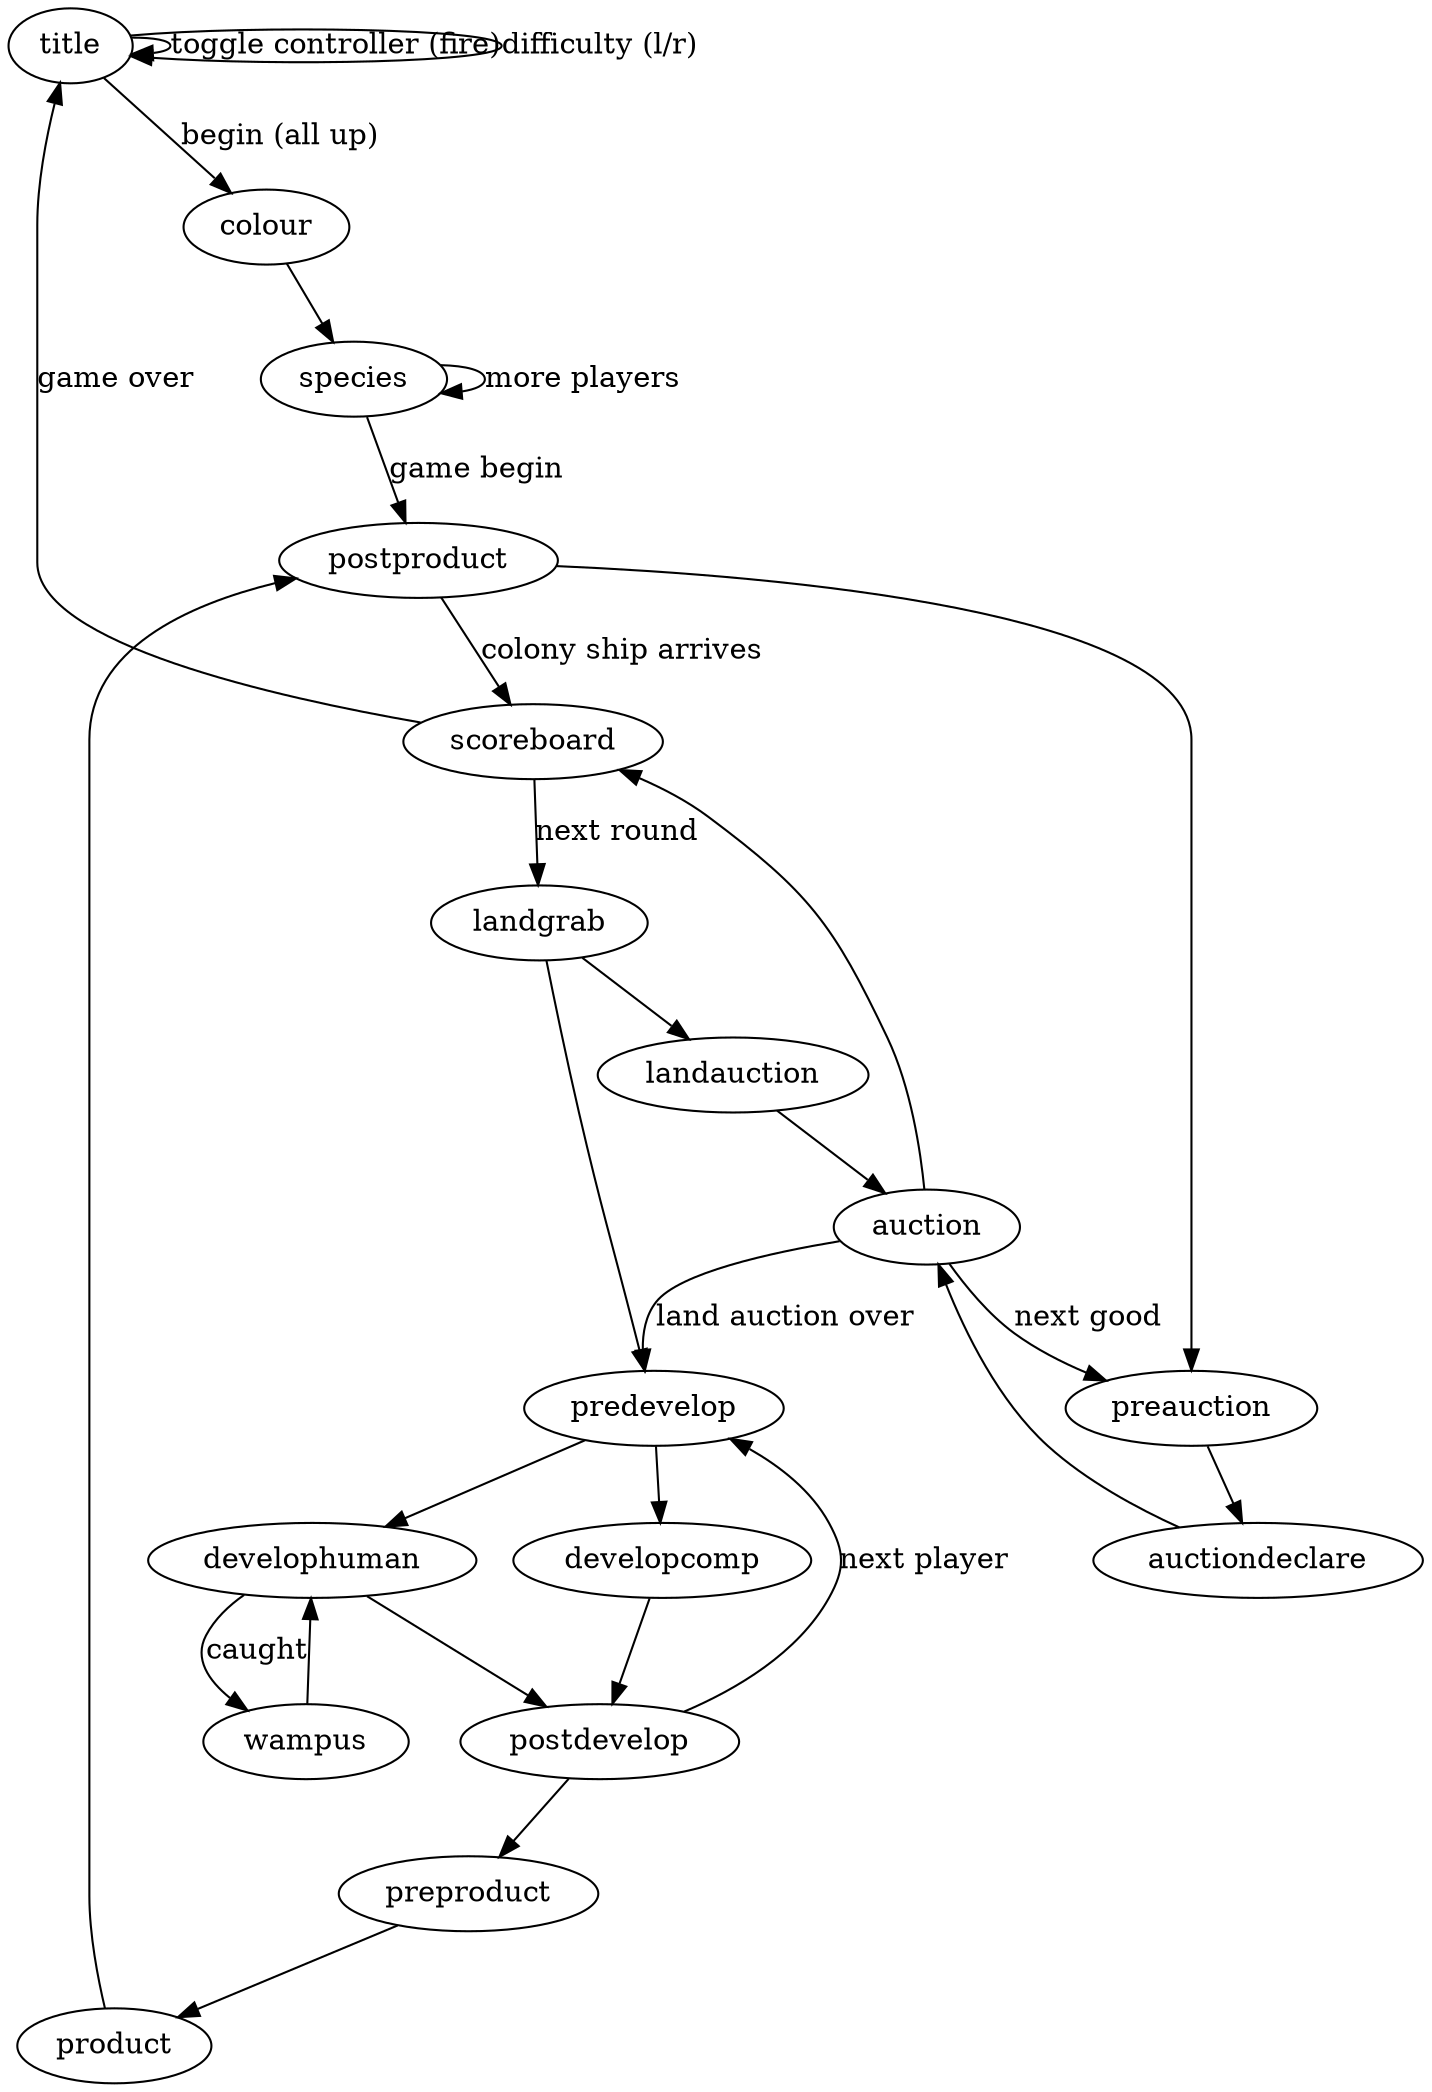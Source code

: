 /* dot stages.dot -Tpng -o stages.png */
digraph stages {
	title -> title [label="toggle controller (fire)"];
	title -> title [label="difficulty (l/r)"];
	title -> colour [label="begin (all up)"];
	colour -> species;
	species -> species [label="more players"];
	species -> postproduct [label="game begin"];
	postproduct -> scoreboard [label="colony ship arrives"];
	scoreboard -> title [label="game over"];
	scoreboard -> landgrab [label="next round"];
	landgrab -> landauction;
	landauction -> auction;
	auction -> predevelop [label="land auction over"];
	landgrab -> predevelop;
	predevelop -> develophuman;
	develophuman -> wampus [label="caught"];
	wampus -> develophuman;
	develophuman -> postdevelop;
	predevelop -> developcomp;
	developcomp -> postdevelop;
	postdevelop -> predevelop [label="next player"];
	postdevelop -> preproduct;
	preproduct -> product;
	product -> postproduct;
	postproduct -> preauction;
	preauction -> auctiondeclare;
	auctiondeclare -> auction;
	auction -> preauction [label="next good"];
	auction -> scoreboard;
}
